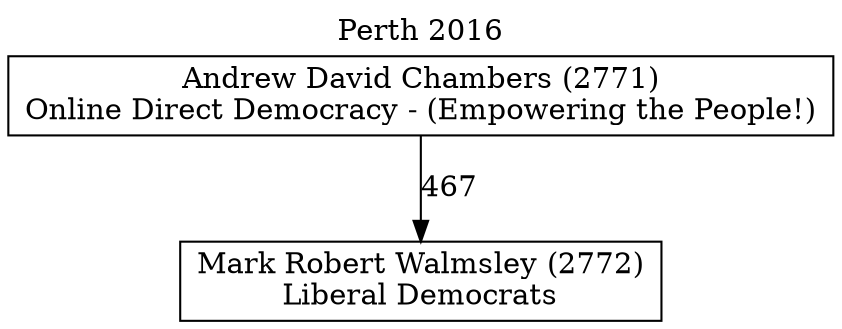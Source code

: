 // House preference flow
digraph "Mark Robert Walmsley (2772)_Perth_2016" {
	graph [label="Perth 2016" labelloc=t mclimit=2]
	node [shape=box]
	"Mark Robert Walmsley (2772)" [label="Mark Robert Walmsley (2772)
Liberal Democrats"]
	"Andrew David Chambers (2771)" [label="Andrew David Chambers (2771)
Online Direct Democracy - (Empowering the People!)"]
	"Andrew David Chambers (2771)" -> "Mark Robert Walmsley (2772)" [label=467]
}
